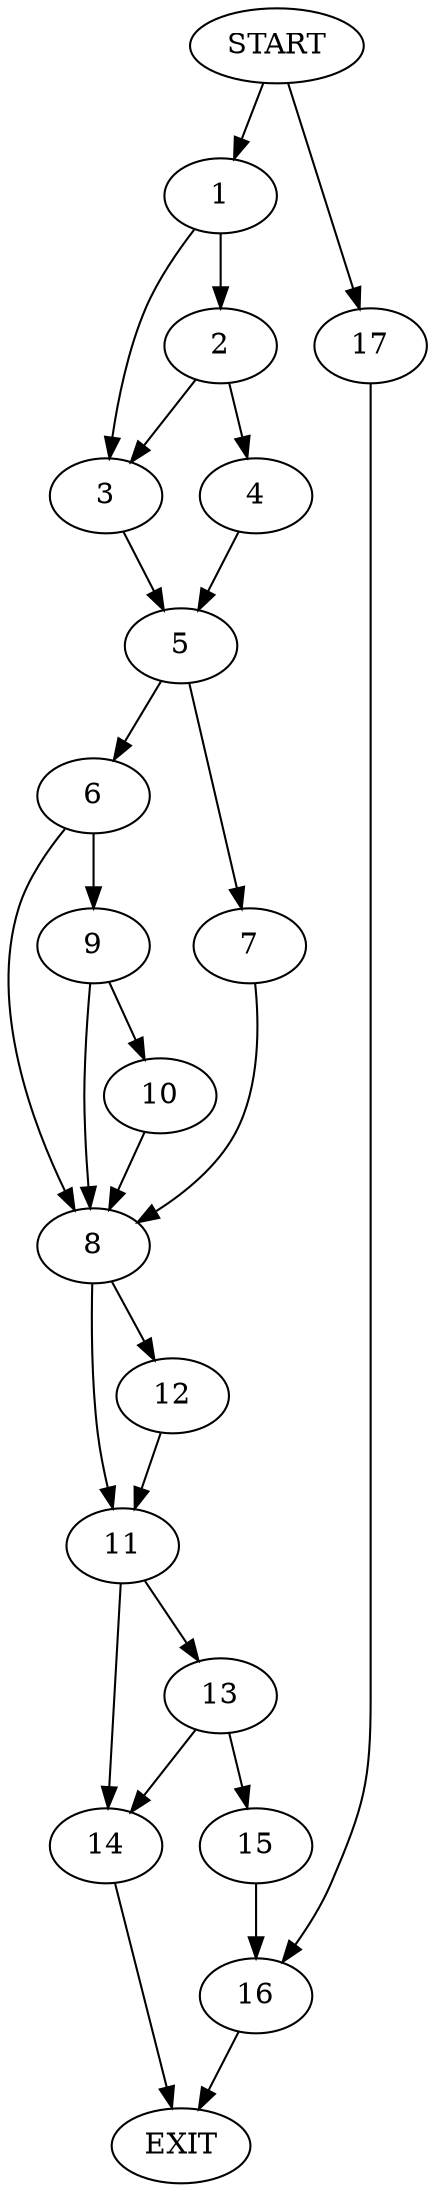digraph {
0 [label="START"]
18 [label="EXIT"]
0 -> 1
1 -> 2
1 -> 3
2 -> 4
2 -> 3
3 -> 5
4 -> 5
5 -> 6
5 -> 7
6 -> 8
6 -> 9
7 -> 8
9 -> 8
9 -> 10
8 -> 11
8 -> 12
10 -> 8
11 -> 13
11 -> 14
12 -> 11
13 -> 14
13 -> 15
14 -> 18
15 -> 16
16 -> 18
0 -> 17
17 -> 16
}
